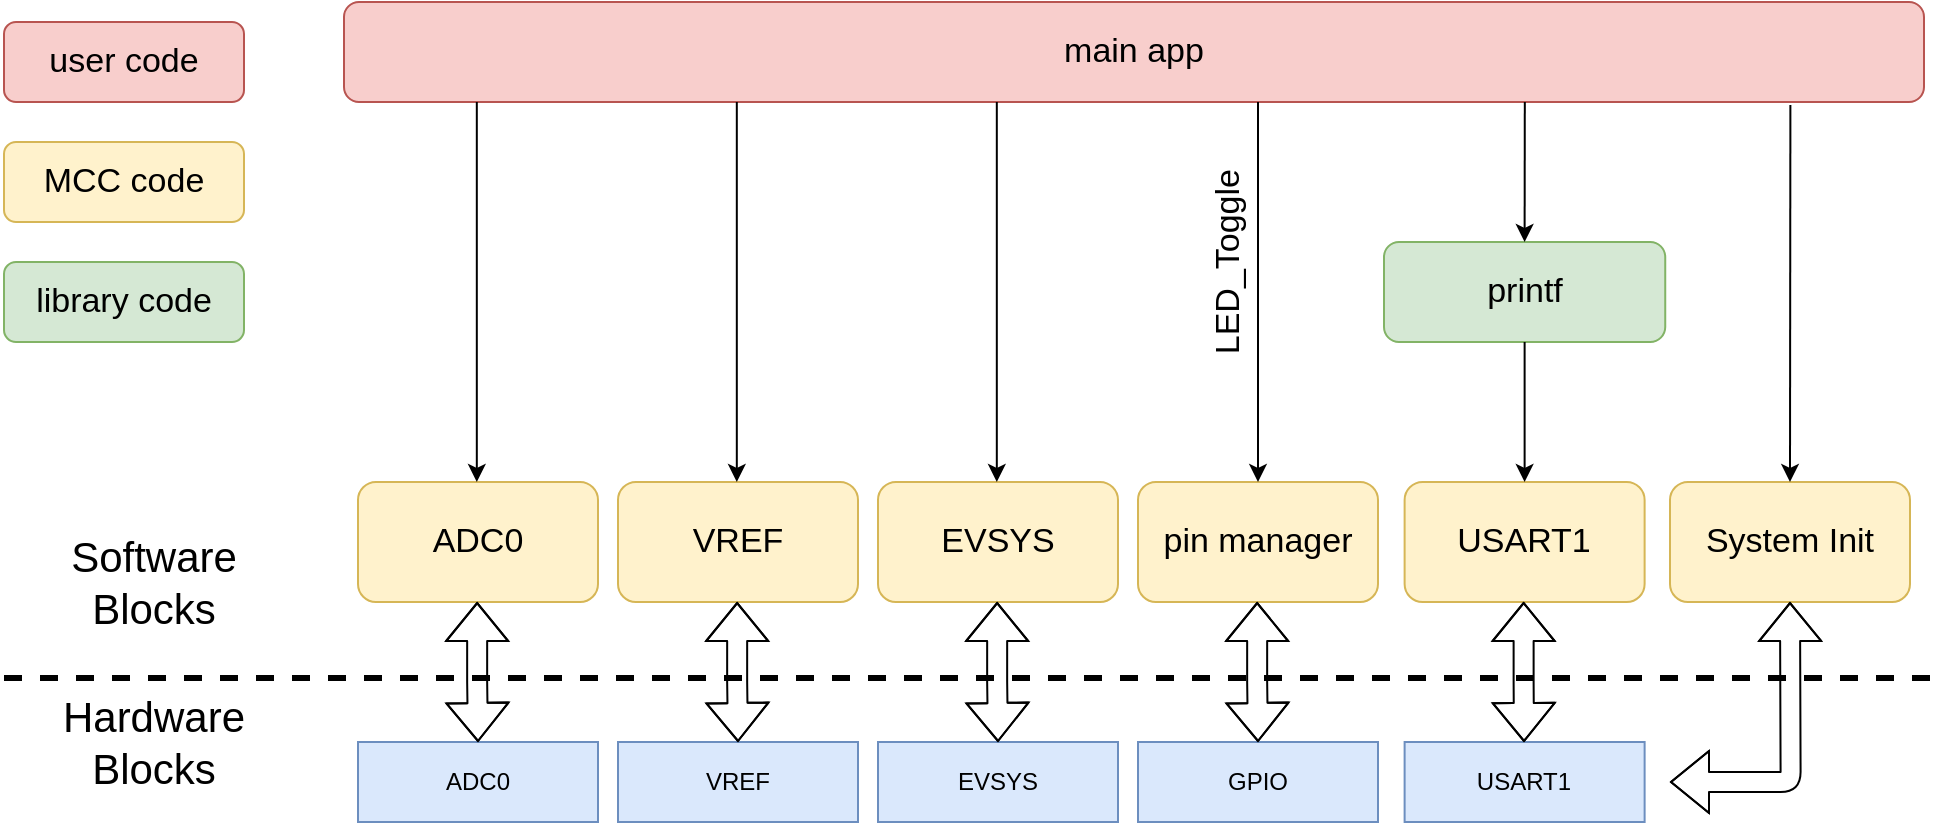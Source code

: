 <mxfile version="13.3.0" type="device"><diagram id="B-BIXc365RZY41sywVdO" name="Page-1"><mxGraphModel dx="1117" dy="984" grid="1" gridSize="10" guides="1" tooltips="1" connect="1" arrows="1" fold="1" page="1" pageScale="1" pageWidth="1400" pageHeight="800" math="0" shadow="0"><root><mxCell id="0"/><mxCell id="1" parent="0"/><mxCell id="zpAscazUB0kVOuwEkFQC-1" value="&lt;span style=&quot;font-size: 17px&quot;&gt;main app&lt;/span&gt;" style="rounded=1;whiteSpace=wrap;html=1;fillColor=#f8cecc;strokeColor=#b85450;" parent="1" vertex="1"><mxGeometry x="450" y="190" width="790" height="50" as="geometry"/></mxCell><mxCell id="zpAscazUB0kVOuwEkFQC-5" value="&lt;span&gt;&lt;font style=&quot;font-size: 17px&quot;&gt;pin manager&lt;/font&gt;&lt;/span&gt;" style="rounded=1;whiteSpace=wrap;html=1;fillColor=#fff2cc;strokeColor=#d6b656;" parent="1" vertex="1"><mxGeometry x="847" y="430" width="120" height="60" as="geometry"/></mxCell><mxCell id="zpAscazUB0kVOuwEkFQC-9" value="&lt;span&gt;&lt;font style=&quot;font-size: 17px&quot;&gt;USART1&lt;/font&gt;&lt;/span&gt;" style="rounded=1;whiteSpace=wrap;html=1;fillColor=#fff2cc;strokeColor=#d6b656;" parent="1" vertex="1"><mxGeometry x="980.31" y="430" width="120" height="60" as="geometry"/></mxCell><mxCell id="zpAscazUB0kVOuwEkFQC-11" value="&lt;font style=&quot;font-size: 17px&quot;&gt;printf&lt;/font&gt;" style="rounded=1;whiteSpace=wrap;html=1;fillColor=#d5e8d4;strokeColor=#82b366;" parent="1" vertex="1"><mxGeometry x="970" y="310" width="140.62" height="50" as="geometry"/></mxCell><mxCell id="zpAscazUB0kVOuwEkFQC-17" value="" style="endArrow=classic;html=1;entryX=0.5;entryY=0;entryDx=0;entryDy=0;exitX=0.5;exitY=1;exitDx=0;exitDy=0;" parent="1" source="zpAscazUB0kVOuwEkFQC-11" target="zpAscazUB0kVOuwEkFQC-9" edge="1"><mxGeometry width="50" height="50" relative="1" as="geometry"><mxPoint x="800" y="300" as="sourcePoint"/><mxPoint x="690" y="350" as="targetPoint"/><Array as="points"/></mxGeometry></mxCell><mxCell id="zpAscazUB0kVOuwEkFQC-35" value="" style="endArrow=classic;html=1;exitX=0.672;exitY=1;exitDx=0;exitDy=0;entryX=0.5;entryY=0;entryDx=0;entryDy=0;exitPerimeter=0;" parent="1" target="zpAscazUB0kVOuwEkFQC-11" edge="1"><mxGeometry width="50" height="50" relative="1" as="geometry"><mxPoint x="1040.4" y="240" as="sourcePoint"/><mxPoint x="790" y="240" as="targetPoint"/><Array as="points"/></mxGeometry></mxCell><mxCell id="zpAscazUB0kVOuwEkFQC-39" value="" style="endArrow=classic;html=1;exitX=0.5;exitY=1;exitDx=0;exitDy=0;entryX=0.5;entryY=0;entryDx=0;entryDy=0;" parent="1" edge="1" target="zpAscazUB0kVOuwEkFQC-5"><mxGeometry width="50" height="50" relative="1" as="geometry"><mxPoint x="907" y="240" as="sourcePoint"/><mxPoint x="716" y="419" as="targetPoint"/><Array as="points"><mxPoint x="907" y="330"/></Array></mxGeometry></mxCell><mxCell id="zpAscazUB0kVOuwEkFQC-52" value="GPIO" style="rounded=0;whiteSpace=wrap;html=1;fillColor=#dae8fc;strokeColor=#6c8ebf;" parent="1" vertex="1"><mxGeometry x="847" y="560" width="120" height="40" as="geometry"/></mxCell><mxCell id="6Hn8FaSnnJVLDxzr3HXi-3" value="USART1" style="rounded=0;whiteSpace=wrap;html=1;fillColor=#dae8fc;strokeColor=#6c8ebf;" parent="1" vertex="1"><mxGeometry x="980.31" y="560" width="120" height="40" as="geometry"/></mxCell><mxCell id="TLy73zNDGVzAitnZqpKu-8" value="&lt;font style=&quot;font-size: 21px&quot;&gt;Hardware&lt;br&gt;Blocks&lt;br&gt;&lt;/font&gt;" style="text;html=1;strokeColor=none;fillColor=none;align=center;verticalAlign=middle;whiteSpace=wrap;rounded=0;" parent="1" vertex="1"><mxGeometry x="280" y="530" width="150" height="60" as="geometry"/></mxCell><mxCell id="TQo3TcWovDHjAJLAckT8-30" value="&lt;font style=&quot;font-size: 21px&quot;&gt;Software&lt;br&gt;Blocks&lt;br&gt;&lt;/font&gt;" style="text;html=1;strokeColor=none;fillColor=none;align=center;verticalAlign=middle;whiteSpace=wrap;rounded=0;" parent="1" vertex="1"><mxGeometry x="280" y="450" width="150" height="60" as="geometry"/></mxCell><mxCell id="84Wqva1Ij8yzqBvf1f5S-1" value="" style="shape=flexArrow;endArrow=classic;startArrow=classic;html=1;" parent="1" edge="1"><mxGeometry width="50" height="50" relative="1" as="geometry"><mxPoint x="1040" y="560" as="sourcePoint"/><mxPoint x="1039.81" y="490" as="targetPoint"/><Array as="points"><mxPoint x="1039.81" y="530"/><mxPoint x="1039.81" y="510"/></Array></mxGeometry></mxCell><mxCell id="84Wqva1Ij8yzqBvf1f5S-2" value="&lt;span style=&quot;font-size: 17px&quot;&gt;user code&lt;/span&gt;" style="rounded=1;whiteSpace=wrap;html=1;fillColor=#f8cecc;strokeColor=#b85450;" parent="1" vertex="1"><mxGeometry x="280" y="200" width="120" height="40" as="geometry"/></mxCell><mxCell id="84Wqva1Ij8yzqBvf1f5S-3" value="&lt;span style=&quot;font-size: 17px&quot;&gt;MCC code&lt;/span&gt;" style="rounded=1;whiteSpace=wrap;html=1;fillColor=#fff2cc;strokeColor=#d6b656;" parent="1" vertex="1"><mxGeometry x="280" y="260" width="120" height="40" as="geometry"/></mxCell><mxCell id="84Wqva1Ij8yzqBvf1f5S-4" value="&lt;span style=&quot;font-size: 17px&quot;&gt;library code&lt;/span&gt;" style="rounded=1;whiteSpace=wrap;html=1;fillColor=#d5e8d4;strokeColor=#82b366;" parent="1" vertex="1"><mxGeometry x="280" y="320" width="120" height="40" as="geometry"/></mxCell><mxCell id="84Wqva1Ij8yzqBvf1f5S-6" value="" style="shape=flexArrow;endArrow=classic;startArrow=classic;html=1;" parent="1" edge="1"><mxGeometry width="50" height="50" relative="1" as="geometry"><mxPoint x="907" y="560" as="sourcePoint"/><mxPoint x="906.58" y="490" as="targetPoint"/><Array as="points"><mxPoint x="906.58" y="530"/><mxPoint x="906.58" y="510"/></Array></mxGeometry></mxCell><mxCell id="84Wqva1Ij8yzqBvf1f5S-10" value="" style="endArrow=none;dashed=1;html=1;strokeWidth=3;" parent="1" edge="1"><mxGeometry width="50" height="50" relative="1" as="geometry"><mxPoint x="280" y="528" as="sourcePoint"/><mxPoint x="1250" y="528" as="targetPoint"/></mxGeometry></mxCell><mxCell id="84Wqva1Ij8yzqBvf1f5S-11" value="&lt;span&gt;&lt;font style=&quot;font-size: 17px&quot;&gt;System Init&lt;/font&gt;&lt;/span&gt;" style="rounded=1;whiteSpace=wrap;html=1;fillColor=#fff2cc;strokeColor=#d6b656;" parent="1" vertex="1"><mxGeometry x="1113" y="430" width="120" height="60" as="geometry"/></mxCell><mxCell id="84Wqva1Ij8yzqBvf1f5S-12" value="" style="shape=flexArrow;endArrow=classic;startArrow=classic;html=1;" parent="1" edge="1"><mxGeometry width="50" height="50" relative="1" as="geometry"><mxPoint x="1113" y="580" as="sourcePoint"/><mxPoint x="1173" y="490" as="targetPoint"/><Array as="points"><mxPoint x="1173.31" y="580"/></Array></mxGeometry></mxCell><mxCell id="84Wqva1Ij8yzqBvf1f5S-13" value="" style="endArrow=classic;html=1;entryX=0.5;entryY=0;entryDx=0;entryDy=0;exitX=0.886;exitY=1.03;exitDx=0;exitDy=0;exitPerimeter=0;" parent="1" target="84Wqva1Ij8yzqBvf1f5S-11" edge="1"><mxGeometry width="50" height="50" relative="1" as="geometry"><mxPoint x="1173.2" y="241.5" as="sourcePoint"/><mxPoint x="973" y="420" as="targetPoint"/><Array as="points"/></mxGeometry></mxCell><mxCell id="84Wqva1Ij8yzqBvf1f5S-14" value="&lt;font style=&quot;font-size: 17px&quot;&gt;LED_Toggle&lt;/font&gt;" style="text;html=1;strokeColor=none;fillColor=none;align=center;verticalAlign=middle;whiteSpace=wrap;rounded=0;rotation=-90;" parent="1" vertex="1"><mxGeometry x="852" y="310" width="80.62" height="20" as="geometry"/></mxCell><mxCell id="IUmhFajl-EM_WpT6ezC9-1" value="&lt;span&gt;&lt;font style=&quot;font-size: 17px&quot;&gt;ADC0&lt;br&gt;&lt;/font&gt;&lt;/span&gt;" style="rounded=1;whiteSpace=wrap;html=1;fillColor=#fff2cc;strokeColor=#d6b656;" vertex="1" parent="1"><mxGeometry x="457" y="430" width="120" height="60" as="geometry"/></mxCell><mxCell id="IUmhFajl-EM_WpT6ezC9-2" value="&lt;span&gt;&lt;font style=&quot;font-size: 17px&quot;&gt;EVSYS&lt;br&gt;&lt;/font&gt;&lt;/span&gt;" style="rounded=1;whiteSpace=wrap;html=1;fillColor=#fff2cc;strokeColor=#d6b656;" vertex="1" parent="1"><mxGeometry x="717" y="430" width="120" height="60" as="geometry"/></mxCell><mxCell id="IUmhFajl-EM_WpT6ezC9-3" value="&lt;span&gt;&lt;font style=&quot;font-size: 17px&quot;&gt;VREF&lt;br&gt;&lt;/font&gt;&lt;/span&gt;" style="rounded=1;whiteSpace=wrap;html=1;fillColor=#fff2cc;strokeColor=#d6b656;" vertex="1" parent="1"><mxGeometry x="587" y="430" width="120" height="60" as="geometry"/></mxCell><mxCell id="IUmhFajl-EM_WpT6ezC9-4" value="" style="endArrow=classic;html=1;exitX=0.5;exitY=1;exitDx=0;exitDy=0;entryX=0.5;entryY=0;entryDx=0;entryDy=0;" edge="1" parent="1"><mxGeometry width="50" height="50" relative="1" as="geometry"><mxPoint x="776.41" y="240" as="sourcePoint"/><mxPoint x="776.41" y="430" as="targetPoint"/><Array as="points"><mxPoint x="776.41" y="330"/></Array></mxGeometry></mxCell><mxCell id="IUmhFajl-EM_WpT6ezC9-5" value="" style="endArrow=classic;html=1;exitX=0.5;exitY=1;exitDx=0;exitDy=0;entryX=0.5;entryY=0;entryDx=0;entryDy=0;" edge="1" parent="1"><mxGeometry width="50" height="50" relative="1" as="geometry"><mxPoint x="646.41" y="240" as="sourcePoint"/><mxPoint x="646.41" y="430" as="targetPoint"/><Array as="points"><mxPoint x="646.41" y="330"/></Array></mxGeometry></mxCell><mxCell id="IUmhFajl-EM_WpT6ezC9-6" value="" style="endArrow=classic;html=1;exitX=0.5;exitY=1;exitDx=0;exitDy=0;entryX=0.5;entryY=0;entryDx=0;entryDy=0;" edge="1" parent="1"><mxGeometry width="50" height="50" relative="1" as="geometry"><mxPoint x="516.41" y="240" as="sourcePoint"/><mxPoint x="516.41" y="430" as="targetPoint"/><Array as="points"><mxPoint x="516.41" y="330"/></Array></mxGeometry></mxCell><mxCell id="IUmhFajl-EM_WpT6ezC9-7" value="ADC0" style="rounded=0;whiteSpace=wrap;html=1;fillColor=#dae8fc;strokeColor=#6c8ebf;" vertex="1" parent="1"><mxGeometry x="457" y="560" width="120" height="40" as="geometry"/></mxCell><mxCell id="IUmhFajl-EM_WpT6ezC9-8" value="" style="shape=flexArrow;endArrow=classic;startArrow=classic;html=1;" edge="1" parent="1"><mxGeometry width="50" height="50" relative="1" as="geometry"><mxPoint x="517" y="560" as="sourcePoint"/><mxPoint x="516.58" y="490" as="targetPoint"/><Array as="points"><mxPoint x="516.58" y="530"/><mxPoint x="516.58" y="510"/></Array></mxGeometry></mxCell><mxCell id="IUmhFajl-EM_WpT6ezC9-9" value="VREF" style="rounded=0;whiteSpace=wrap;html=1;fillColor=#dae8fc;strokeColor=#6c8ebf;" vertex="1" parent="1"><mxGeometry x="587" y="560" width="120" height="40" as="geometry"/></mxCell><mxCell id="IUmhFajl-EM_WpT6ezC9-10" value="" style="shape=flexArrow;endArrow=classic;startArrow=classic;html=1;" edge="1" parent="1"><mxGeometry width="50" height="50" relative="1" as="geometry"><mxPoint x="647" y="560" as="sourcePoint"/><mxPoint x="646.58" y="490" as="targetPoint"/><Array as="points"><mxPoint x="646.58" y="530"/><mxPoint x="646.58" y="510"/></Array></mxGeometry></mxCell><mxCell id="IUmhFajl-EM_WpT6ezC9-11" value="EVSYS" style="rounded=0;whiteSpace=wrap;html=1;fillColor=#dae8fc;strokeColor=#6c8ebf;" vertex="1" parent="1"><mxGeometry x="717" y="560" width="120" height="40" as="geometry"/></mxCell><mxCell id="IUmhFajl-EM_WpT6ezC9-12" value="" style="shape=flexArrow;endArrow=classic;startArrow=classic;html=1;" edge="1" parent="1"><mxGeometry width="50" height="50" relative="1" as="geometry"><mxPoint x="777" y="560" as="sourcePoint"/><mxPoint x="776.58" y="490" as="targetPoint"/><Array as="points"><mxPoint x="776.58" y="530"/><mxPoint x="776.58" y="510"/></Array></mxGeometry></mxCell></root></mxGraphModel></diagram></mxfile>